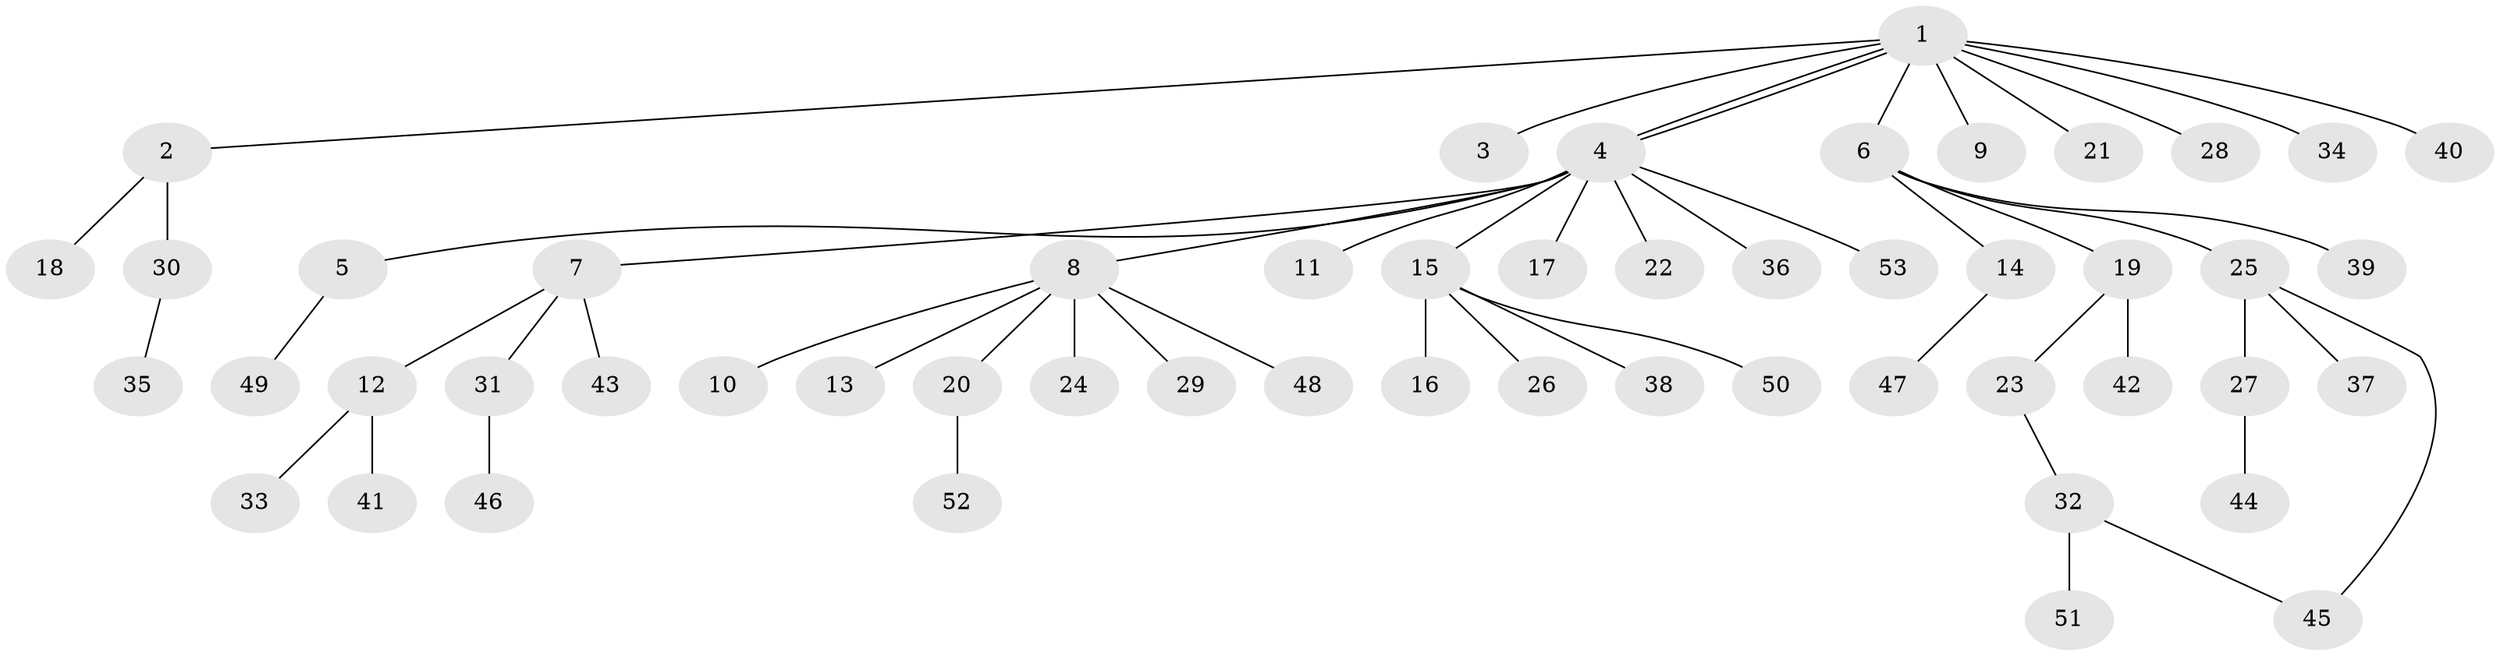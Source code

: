 // coarse degree distribution, {11: 0.02631578947368421, 1: 0.7105263157894737, 10: 0.02631578947368421, 4: 0.10526315789473684, 6: 0.02631578947368421, 2: 0.10526315789473684}
// Generated by graph-tools (version 1.1) at 2025/41/03/06/25 10:41:46]
// undirected, 53 vertices, 54 edges
graph export_dot {
graph [start="1"]
  node [color=gray90,style=filled];
  1;
  2;
  3;
  4;
  5;
  6;
  7;
  8;
  9;
  10;
  11;
  12;
  13;
  14;
  15;
  16;
  17;
  18;
  19;
  20;
  21;
  22;
  23;
  24;
  25;
  26;
  27;
  28;
  29;
  30;
  31;
  32;
  33;
  34;
  35;
  36;
  37;
  38;
  39;
  40;
  41;
  42;
  43;
  44;
  45;
  46;
  47;
  48;
  49;
  50;
  51;
  52;
  53;
  1 -- 2;
  1 -- 3;
  1 -- 4;
  1 -- 4;
  1 -- 6;
  1 -- 9;
  1 -- 21;
  1 -- 28;
  1 -- 34;
  1 -- 40;
  2 -- 18;
  2 -- 30;
  4 -- 5;
  4 -- 7;
  4 -- 8;
  4 -- 11;
  4 -- 15;
  4 -- 17;
  4 -- 22;
  4 -- 36;
  4 -- 53;
  5 -- 49;
  6 -- 14;
  6 -- 19;
  6 -- 25;
  6 -- 39;
  7 -- 12;
  7 -- 31;
  7 -- 43;
  8 -- 10;
  8 -- 13;
  8 -- 20;
  8 -- 24;
  8 -- 29;
  8 -- 48;
  12 -- 33;
  12 -- 41;
  14 -- 47;
  15 -- 16;
  15 -- 26;
  15 -- 38;
  15 -- 50;
  19 -- 23;
  19 -- 42;
  20 -- 52;
  23 -- 32;
  25 -- 27;
  25 -- 37;
  25 -- 45;
  27 -- 44;
  30 -- 35;
  31 -- 46;
  32 -- 45;
  32 -- 51;
}
